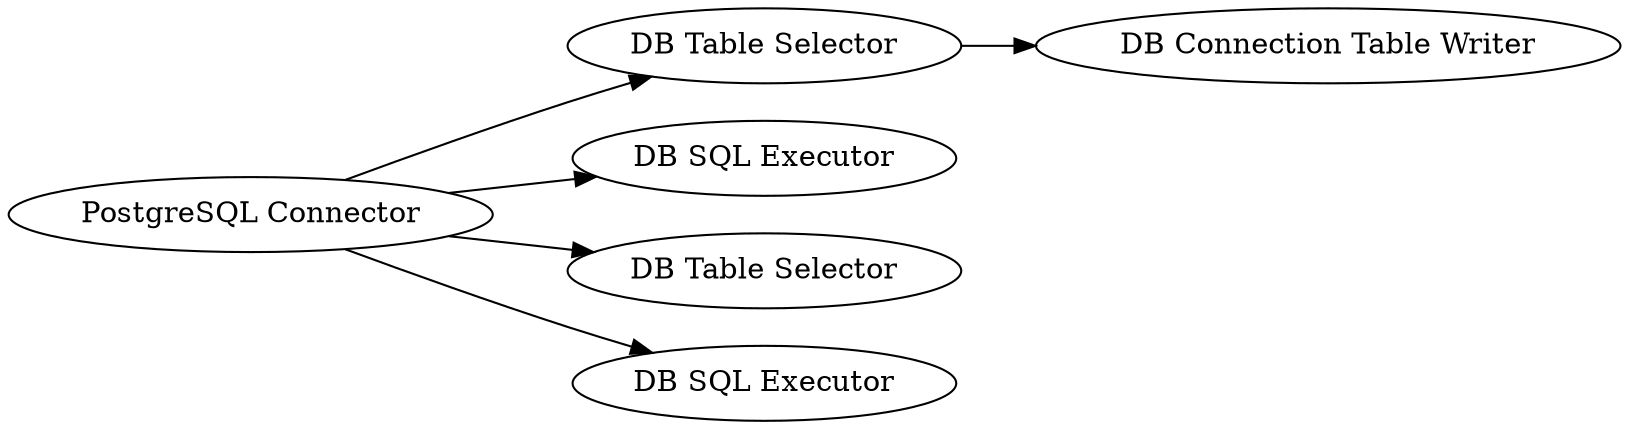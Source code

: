 digraph {
	12 -> 13
	1 -> 8
	1 -> 12
	1 -> 10
	1 -> 9
	13 [label="DB Connection Table Writer"]
	1 [label="PostgreSQL Connector"]
	9 [label="DB SQL Executor"]
	10 [label="DB Table Selector"]
	8 [label="DB SQL Executor"]
	12 [label="DB Table Selector"]
	rankdir=LR
}

